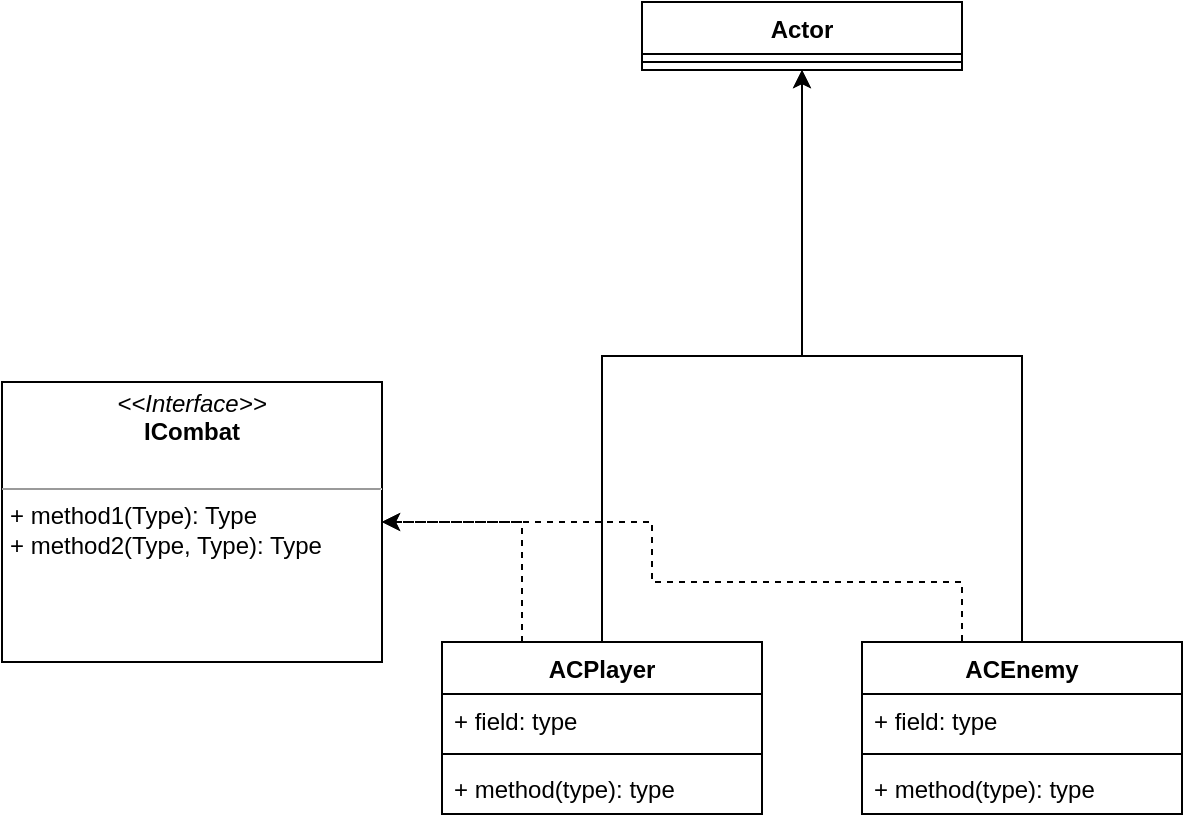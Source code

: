 <mxfile version="23.1.6" type="github">
  <diagram name="Page-1" id="9361dd3d-8414-5efd-6122-117bd74ce7a7">
    <mxGraphModel dx="1411" dy="818" grid="1" gridSize="10" guides="1" tooltips="1" connect="1" arrows="1" fold="1" page="0" pageScale="1.5" pageWidth="826" pageHeight="1169" background="none" math="0" shadow="0">
      <root>
        <mxCell id="0" />
        <mxCell id="1" parent="0" />
        <mxCell id="WPthFJTr51H5AdwxjWY1-89" value="Actor" style="swimlane;fontStyle=1;align=center;verticalAlign=top;childLayout=stackLayout;horizontal=1;startSize=26;horizontalStack=0;resizeParent=1;resizeParentMax=0;resizeLast=0;collapsible=1;marginBottom=0;whiteSpace=wrap;html=1;" parent="1" vertex="1">
          <mxGeometry x="600" y="360" width="160" height="34" as="geometry" />
        </mxCell>
        <mxCell id="WPthFJTr51H5AdwxjWY1-91" value="" style="line;strokeWidth=1;fillColor=none;align=left;verticalAlign=middle;spacingTop=-1;spacingLeft=3;spacingRight=3;rotatable=0;labelPosition=right;points=[];portConstraint=eastwest;strokeColor=inherit;" parent="WPthFJTr51H5AdwxjWY1-89" vertex="1">
          <mxGeometry y="26" width="160" height="8" as="geometry" />
        </mxCell>
        <mxCell id="Kp_XHhV-RK8J7Ok0-JSl-4" style="edgeStyle=orthogonalEdgeStyle;rounded=0;orthogonalLoop=1;jettySize=auto;html=1;exitX=0.25;exitY=0;exitDx=0;exitDy=0;strokeColor=default;dashed=1;" edge="1" parent="1" source="WPthFJTr51H5AdwxjWY1-93" target="WPthFJTr51H5AdwxjWY1-107">
          <mxGeometry relative="1" as="geometry" />
        </mxCell>
        <mxCell id="Kp_XHhV-RK8J7Ok0-JSl-6" style="edgeStyle=orthogonalEdgeStyle;rounded=0;orthogonalLoop=1;jettySize=auto;html=1;exitX=0.5;exitY=0;exitDx=0;exitDy=0;" edge="1" parent="1" source="WPthFJTr51H5AdwxjWY1-93" target="WPthFJTr51H5AdwxjWY1-89">
          <mxGeometry relative="1" as="geometry" />
        </mxCell>
        <mxCell id="WPthFJTr51H5AdwxjWY1-93" value="ACPlayer" style="swimlane;fontStyle=1;align=center;verticalAlign=top;childLayout=stackLayout;horizontal=1;startSize=26;horizontalStack=0;resizeParent=1;resizeParentMax=0;resizeLast=0;collapsible=1;marginBottom=0;whiteSpace=wrap;html=1;" parent="1" vertex="1">
          <mxGeometry x="500" y="680" width="160" height="86" as="geometry" />
        </mxCell>
        <mxCell id="WPthFJTr51H5AdwxjWY1-94" value="+ field: type" style="text;strokeColor=none;fillColor=none;align=left;verticalAlign=top;spacingLeft=4;spacingRight=4;overflow=hidden;rotatable=0;points=[[0,0.5],[1,0.5]];portConstraint=eastwest;whiteSpace=wrap;html=1;" parent="WPthFJTr51H5AdwxjWY1-93" vertex="1">
          <mxGeometry y="26" width="160" height="26" as="geometry" />
        </mxCell>
        <mxCell id="WPthFJTr51H5AdwxjWY1-95" value="" style="line;strokeWidth=1;fillColor=none;align=left;verticalAlign=middle;spacingTop=-1;spacingLeft=3;spacingRight=3;rotatable=0;labelPosition=right;points=[];portConstraint=eastwest;strokeColor=inherit;" parent="WPthFJTr51H5AdwxjWY1-93" vertex="1">
          <mxGeometry y="52" width="160" height="8" as="geometry" />
        </mxCell>
        <mxCell id="WPthFJTr51H5AdwxjWY1-96" value="+ method(type): type" style="text;strokeColor=none;fillColor=none;align=left;verticalAlign=top;spacingLeft=4;spacingRight=4;overflow=hidden;rotatable=0;points=[[0,0.5],[1,0.5]];portConstraint=eastwest;whiteSpace=wrap;html=1;" parent="WPthFJTr51H5AdwxjWY1-93" vertex="1">
          <mxGeometry y="60" width="160" height="26" as="geometry" />
        </mxCell>
        <mxCell id="WPthFJTr51H5AdwxjWY1-107" value="&lt;p style=&quot;margin:0px;margin-top:4px;text-align:center;&quot;&gt;&lt;i&gt;&amp;lt;&amp;lt;Interface&amp;gt;&amp;gt;&lt;/i&gt;&lt;br&gt;&lt;b&gt;ICombat&lt;/b&gt;&lt;/p&gt;&lt;p style=&quot;margin:0px;margin-left:4px;&quot;&gt;&lt;br&gt;&lt;/p&gt;&lt;hr size=&quot;1&quot;&gt;&lt;p style=&quot;margin:0px;margin-left:4px;&quot;&gt;+ method1(Type): Type&lt;br&gt;+ method2(Type, Type): Type&lt;/p&gt;" style="verticalAlign=top;align=left;overflow=fill;fontSize=12;fontFamily=Helvetica;html=1;whiteSpace=wrap;" parent="1" vertex="1">
          <mxGeometry x="280" y="550" width="190" height="140" as="geometry" />
        </mxCell>
        <mxCell id="Kp_XHhV-RK8J7Ok0-JSl-3" style="edgeStyle=orthogonalEdgeStyle;rounded=0;orthogonalLoop=1;jettySize=auto;html=1;exitX=0;exitY=0.25;exitDx=0;exitDy=0;dashed=1;" edge="1" parent="1" source="WPthFJTr51H5AdwxjWY1-108" target="WPthFJTr51H5AdwxjWY1-107">
          <mxGeometry relative="1" as="geometry">
            <Array as="points">
              <mxPoint x="760" y="702" />
              <mxPoint x="760" y="650" />
              <mxPoint x="605" y="650" />
              <mxPoint x="605" y="620" />
            </Array>
          </mxGeometry>
        </mxCell>
        <mxCell id="Kp_XHhV-RK8J7Ok0-JSl-8" style="edgeStyle=orthogonalEdgeStyle;rounded=0;orthogonalLoop=1;jettySize=auto;html=1;exitX=0.5;exitY=0;exitDx=0;exitDy=0;" edge="1" parent="1" source="WPthFJTr51H5AdwxjWY1-108" target="WPthFJTr51H5AdwxjWY1-89">
          <mxGeometry relative="1" as="geometry" />
        </mxCell>
        <mxCell id="WPthFJTr51H5AdwxjWY1-108" value="ACEnemy" style="swimlane;fontStyle=1;align=center;verticalAlign=top;childLayout=stackLayout;horizontal=1;startSize=26;horizontalStack=0;resizeParent=1;resizeParentMax=0;resizeLast=0;collapsible=1;marginBottom=0;whiteSpace=wrap;html=1;" parent="1" vertex="1">
          <mxGeometry x="710" y="680" width="160" height="86" as="geometry" />
        </mxCell>
        <mxCell id="WPthFJTr51H5AdwxjWY1-109" value="+ field: type" style="text;strokeColor=none;fillColor=none;align=left;verticalAlign=top;spacingLeft=4;spacingRight=4;overflow=hidden;rotatable=0;points=[[0,0.5],[1,0.5]];portConstraint=eastwest;whiteSpace=wrap;html=1;" parent="WPthFJTr51H5AdwxjWY1-108" vertex="1">
          <mxGeometry y="26" width="160" height="26" as="geometry" />
        </mxCell>
        <mxCell id="WPthFJTr51H5AdwxjWY1-110" value="" style="line;strokeWidth=1;fillColor=none;align=left;verticalAlign=middle;spacingTop=-1;spacingLeft=3;spacingRight=3;rotatable=0;labelPosition=right;points=[];portConstraint=eastwest;strokeColor=inherit;" parent="WPthFJTr51H5AdwxjWY1-108" vertex="1">
          <mxGeometry y="52" width="160" height="8" as="geometry" />
        </mxCell>
        <mxCell id="WPthFJTr51H5AdwxjWY1-111" value="+ method(type): type" style="text;strokeColor=none;fillColor=none;align=left;verticalAlign=top;spacingLeft=4;spacingRight=4;overflow=hidden;rotatable=0;points=[[0,0.5],[1,0.5]];portConstraint=eastwest;whiteSpace=wrap;html=1;" parent="WPthFJTr51H5AdwxjWY1-108" vertex="1">
          <mxGeometry y="60" width="160" height="26" as="geometry" />
        </mxCell>
      </root>
    </mxGraphModel>
  </diagram>
</mxfile>

